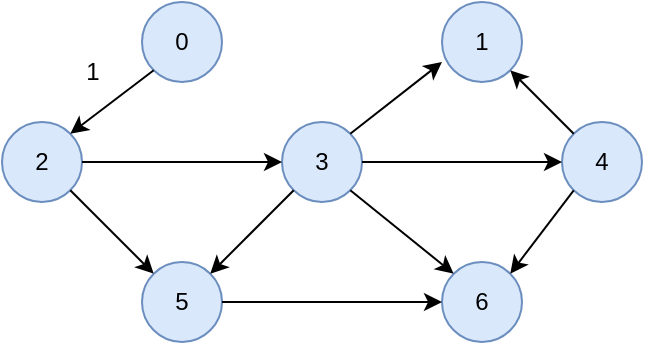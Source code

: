 <mxfile version="26.1.1">
  <diagram name="Страница — 1" id="VBfxJaU67iYTGObWbU1W">
    <mxGraphModel dx="233" dy="554" grid="1" gridSize="10" guides="1" tooltips="1" connect="1" arrows="1" fold="1" page="1" pageScale="1" pageWidth="827" pageHeight="1169" math="0" shadow="0">
      <root>
        <mxCell id="0" />
        <mxCell id="1" parent="0" />
        <mxCell id="1yqpby41wUzeVOpwDQCK-2" value="0" style="ellipse;whiteSpace=wrap;html=1;aspect=fixed;fillColor=#dae8fc;strokeColor=#6c8ebf;" vertex="1" parent="1">
          <mxGeometry x="150" y="100" width="40" height="40" as="geometry" />
        </mxCell>
        <mxCell id="1yqpby41wUzeVOpwDQCK-3" value="1" style="ellipse;whiteSpace=wrap;html=1;aspect=fixed;fillColor=#dae8fc;strokeColor=#6c8ebf;" vertex="1" parent="1">
          <mxGeometry x="300" y="100" width="40" height="40" as="geometry" />
        </mxCell>
        <mxCell id="1yqpby41wUzeVOpwDQCK-4" value="2" style="ellipse;whiteSpace=wrap;html=1;aspect=fixed;fillColor=#dae8fc;strokeColor=#6c8ebf;" vertex="1" parent="1">
          <mxGeometry x="80" y="160" width="40" height="40" as="geometry" />
        </mxCell>
        <mxCell id="1yqpby41wUzeVOpwDQCK-5" value="3" style="ellipse;whiteSpace=wrap;html=1;aspect=fixed;fillColor=#dae8fc;strokeColor=#6c8ebf;" vertex="1" parent="1">
          <mxGeometry x="220" y="160" width="40" height="40" as="geometry" />
        </mxCell>
        <mxCell id="1yqpby41wUzeVOpwDQCK-6" value="4" style="ellipse;whiteSpace=wrap;html=1;aspect=fixed;fillColor=#dae8fc;strokeColor=#6c8ebf;" vertex="1" parent="1">
          <mxGeometry x="360" y="160" width="40" height="40" as="geometry" />
        </mxCell>
        <mxCell id="1yqpby41wUzeVOpwDQCK-7" value="5" style="ellipse;whiteSpace=wrap;html=1;aspect=fixed;fillColor=#dae8fc;strokeColor=#6c8ebf;" vertex="1" parent="1">
          <mxGeometry x="150" y="230" width="40" height="40" as="geometry" />
        </mxCell>
        <mxCell id="1yqpby41wUzeVOpwDQCK-8" value="6" style="ellipse;whiteSpace=wrap;html=1;aspect=fixed;fillColor=#dae8fc;strokeColor=#6c8ebf;" vertex="1" parent="1">
          <mxGeometry x="300" y="230" width="40" height="40" as="geometry" />
        </mxCell>
        <mxCell id="1yqpby41wUzeVOpwDQCK-9" value="" style="endArrow=classic;html=1;rounded=0;exitX=0;exitY=1;exitDx=0;exitDy=0;entryX=1;entryY=0;entryDx=0;entryDy=0;" edge="1" parent="1" source="1yqpby41wUzeVOpwDQCK-2" target="1yqpby41wUzeVOpwDQCK-4">
          <mxGeometry width="50" height="50" relative="1" as="geometry">
            <mxPoint x="380" y="320" as="sourcePoint" />
            <mxPoint x="440" y="270" as="targetPoint" />
          </mxGeometry>
        </mxCell>
        <mxCell id="1yqpby41wUzeVOpwDQCK-11" value="" style="endArrow=classic;html=1;rounded=0;exitX=1;exitY=1;exitDx=0;exitDy=0;entryX=0;entryY=0;entryDx=0;entryDy=0;" edge="1" parent="1" source="1yqpby41wUzeVOpwDQCK-4" target="1yqpby41wUzeVOpwDQCK-7">
          <mxGeometry width="50" height="50" relative="1" as="geometry">
            <mxPoint x="166" y="144" as="sourcePoint" />
            <mxPoint x="124" y="176" as="targetPoint" />
          </mxGeometry>
        </mxCell>
        <mxCell id="1yqpby41wUzeVOpwDQCK-12" value="" style="endArrow=classic;html=1;rounded=0;exitX=1;exitY=0.5;exitDx=0;exitDy=0;entryX=0;entryY=0.5;entryDx=0;entryDy=0;" edge="1" parent="1" source="1yqpby41wUzeVOpwDQCK-4" target="1yqpby41wUzeVOpwDQCK-5">
          <mxGeometry width="50" height="50" relative="1" as="geometry">
            <mxPoint x="176" y="154" as="sourcePoint" />
            <mxPoint x="134" y="186" as="targetPoint" />
          </mxGeometry>
        </mxCell>
        <mxCell id="1yqpby41wUzeVOpwDQCK-13" value="" style="endArrow=classic;html=1;rounded=0;exitX=0;exitY=1;exitDx=0;exitDy=0;entryX=1;entryY=0;entryDx=0;entryDy=0;" edge="1" parent="1" source="1yqpby41wUzeVOpwDQCK-5" target="1yqpby41wUzeVOpwDQCK-7">
          <mxGeometry width="50" height="50" relative="1" as="geometry">
            <mxPoint x="186" y="164" as="sourcePoint" />
            <mxPoint x="144" y="196" as="targetPoint" />
          </mxGeometry>
        </mxCell>
        <mxCell id="1yqpby41wUzeVOpwDQCK-14" value="" style="endArrow=classic;html=1;rounded=0;exitX=1;exitY=1;exitDx=0;exitDy=0;entryX=0;entryY=0;entryDx=0;entryDy=0;" edge="1" parent="1" source="1yqpby41wUzeVOpwDQCK-5" target="1yqpby41wUzeVOpwDQCK-8">
          <mxGeometry width="50" height="50" relative="1" as="geometry">
            <mxPoint x="196" y="174" as="sourcePoint" />
            <mxPoint x="154" y="206" as="targetPoint" />
          </mxGeometry>
        </mxCell>
        <mxCell id="1yqpby41wUzeVOpwDQCK-15" value="" style="endArrow=classic;html=1;rounded=0;exitX=1;exitY=0.5;exitDx=0;exitDy=0;entryX=0;entryY=0.5;entryDx=0;entryDy=0;" edge="1" parent="1" source="1yqpby41wUzeVOpwDQCK-7" target="1yqpby41wUzeVOpwDQCK-8">
          <mxGeometry width="50" height="50" relative="1" as="geometry">
            <mxPoint x="206" y="184" as="sourcePoint" />
            <mxPoint x="164" y="216" as="targetPoint" />
          </mxGeometry>
        </mxCell>
        <mxCell id="1yqpby41wUzeVOpwDQCK-16" value="" style="endArrow=classic;html=1;rounded=0;exitX=0;exitY=1;exitDx=0;exitDy=0;entryX=1;entryY=0;entryDx=0;entryDy=0;" edge="1" parent="1" source="1yqpby41wUzeVOpwDQCK-6" target="1yqpby41wUzeVOpwDQCK-8">
          <mxGeometry width="50" height="50" relative="1" as="geometry">
            <mxPoint x="216" y="194" as="sourcePoint" />
            <mxPoint x="174" y="226" as="targetPoint" />
          </mxGeometry>
        </mxCell>
        <mxCell id="1yqpby41wUzeVOpwDQCK-17" value="" style="endArrow=classic;html=1;rounded=0;exitX=1;exitY=0.5;exitDx=0;exitDy=0;entryX=0;entryY=0.5;entryDx=0;entryDy=0;" edge="1" parent="1" source="1yqpby41wUzeVOpwDQCK-5" target="1yqpby41wUzeVOpwDQCK-6">
          <mxGeometry width="50" height="50" relative="1" as="geometry">
            <mxPoint x="226" y="204" as="sourcePoint" />
            <mxPoint x="184" y="236" as="targetPoint" />
          </mxGeometry>
        </mxCell>
        <mxCell id="1yqpby41wUzeVOpwDQCK-18" value="" style="endArrow=classic;html=1;rounded=0;exitX=0;exitY=0;exitDx=0;exitDy=0;entryX=1;entryY=1;entryDx=0;entryDy=0;" edge="1" parent="1" source="1yqpby41wUzeVOpwDQCK-6" target="1yqpby41wUzeVOpwDQCK-3">
          <mxGeometry width="50" height="50" relative="1" as="geometry">
            <mxPoint x="236" y="214" as="sourcePoint" />
            <mxPoint x="194" y="246" as="targetPoint" />
          </mxGeometry>
        </mxCell>
        <mxCell id="1yqpby41wUzeVOpwDQCK-19" value="" style="endArrow=classic;html=1;rounded=0;exitX=1;exitY=0;exitDx=0;exitDy=0;entryX=0;entryY=0.75;entryDx=0;entryDy=0;entryPerimeter=0;" edge="1" parent="1" source="1yqpby41wUzeVOpwDQCK-5" target="1yqpby41wUzeVOpwDQCK-3">
          <mxGeometry width="50" height="50" relative="1" as="geometry">
            <mxPoint x="246" y="224" as="sourcePoint" />
            <mxPoint x="204" y="256" as="targetPoint" />
          </mxGeometry>
        </mxCell>
        <mxCell id="1yqpby41wUzeVOpwDQCK-20" value="1" style="text;html=1;align=center;verticalAlign=middle;resizable=0;points=[];autosize=1;strokeColor=none;fillColor=none;" vertex="1" parent="1">
          <mxGeometry x="110" y="120" width="30" height="30" as="geometry" />
        </mxCell>
      </root>
    </mxGraphModel>
  </diagram>
</mxfile>
